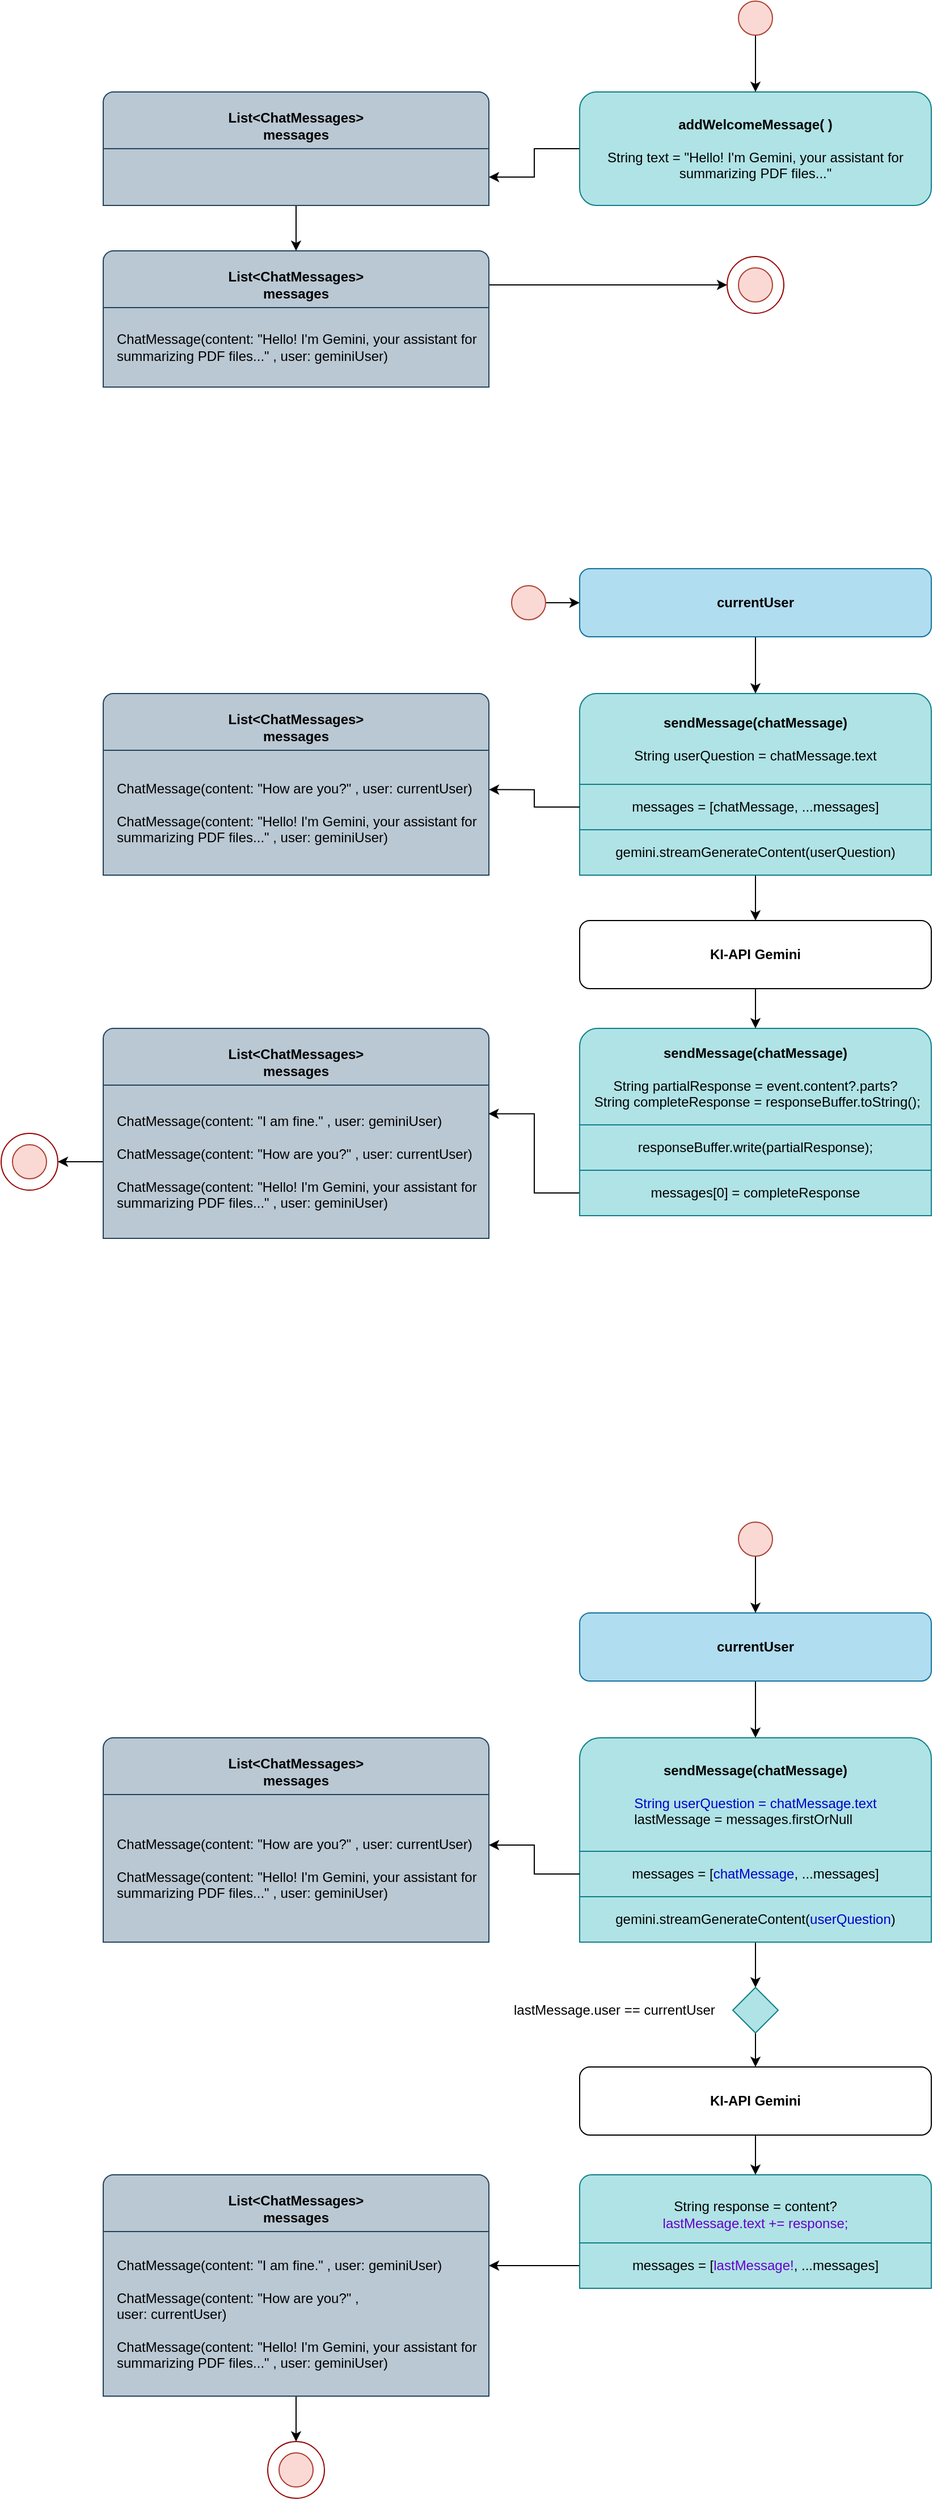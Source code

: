 <mxfile version="26.0.4">
  <diagram name="Page-1" id="2YBvvXClWsGukQMizWep">
    <mxGraphModel dx="2284" dy="756" grid="1" gridSize="10" guides="1" tooltips="1" connect="1" arrows="1" fold="1" page="1" pageScale="1" pageWidth="850" pageHeight="1100" math="0" shadow="0">
      <root>
        <mxCell id="0" />
        <mxCell id="1" parent="0" />
        <mxCell id="sqtUy3tX6Bb1NeOxKFOT-2" value="&lt;b&gt;List&amp;lt;ChatMessages&amp;gt;&lt;/b&gt;&lt;div&gt;&lt;b&gt;messages&lt;/b&gt;&lt;/div&gt;" style="rounded=1;whiteSpace=wrap;html=1;fillColor=#bac8d3;strokeColor=#23445d;" parent="1" vertex="1">
          <mxGeometry x="50" y="120" width="340" height="60" as="geometry" />
        </mxCell>
        <mxCell id="sqtUy3tX6Bb1NeOxKFOT-12" style="edgeStyle=orthogonalEdgeStyle;rounded=0;orthogonalLoop=1;jettySize=auto;html=1;" parent="1" source="sqtUy3tX6Bb1NeOxKFOT-3" target="sqtUy3tX6Bb1NeOxKFOT-10" edge="1">
          <mxGeometry relative="1" as="geometry" />
        </mxCell>
        <mxCell id="sqtUy3tX6Bb1NeOxKFOT-3" value="" style="rounded=0;whiteSpace=wrap;html=1;fillColor=#bac8d3;strokeColor=#23445d;" parent="1" vertex="1">
          <mxGeometry x="50" y="170" width="340" height="50" as="geometry" />
        </mxCell>
        <mxCell id="sqtUy3tX6Bb1NeOxKFOT-9" style="edgeStyle=orthogonalEdgeStyle;rounded=0;orthogonalLoop=1;jettySize=auto;html=1;entryX=1;entryY=0.5;entryDx=0;entryDy=0;" parent="1" source="sqtUy3tX6Bb1NeOxKFOT-4" target="sqtUy3tX6Bb1NeOxKFOT-3" edge="1">
          <mxGeometry relative="1" as="geometry" />
        </mxCell>
        <mxCell id="sqtUy3tX6Bb1NeOxKFOT-4" value="&lt;div&gt;&lt;b&gt;addWelcomeMessage( )&lt;/b&gt;&lt;/div&gt;&lt;div&gt;&lt;b&gt;&lt;br&gt;&lt;/b&gt;&lt;/div&gt;&lt;div style=&quot;&quot;&gt;String text =&amp;nbsp;&lt;span style=&quot;background-color: transparent; color: light-dark(rgb(0, 0, 0), rgb(255, 255, 255));&quot;&gt;&quot;Hello! I&#39;m Gemini, your assistant for summarizing PDF files...&quot;&lt;/span&gt;&lt;/div&gt;" style="rounded=1;whiteSpace=wrap;html=1;fillColor=#b0e3e6;strokeColor=#0e8088;" parent="1" vertex="1">
          <mxGeometry x="470" y="120" width="310" height="100" as="geometry" />
        </mxCell>
        <mxCell id="sqtUy3tX6Bb1NeOxKFOT-7" style="edgeStyle=orthogonalEdgeStyle;rounded=0;orthogonalLoop=1;jettySize=auto;html=1;entryX=0.5;entryY=0;entryDx=0;entryDy=0;" parent="1" source="sqtUy3tX6Bb1NeOxKFOT-6" target="sqtUy3tX6Bb1NeOxKFOT-4" edge="1">
          <mxGeometry relative="1" as="geometry" />
        </mxCell>
        <mxCell id="sqtUy3tX6Bb1NeOxKFOT-6" value="" style="ellipse;whiteSpace=wrap;html=1;aspect=fixed;fillColor=#fad9d5;strokeColor=#ae4132;" parent="1" vertex="1">
          <mxGeometry x="610" y="40" width="30" height="30" as="geometry" />
        </mxCell>
        <mxCell id="sqtUy3tX6Bb1NeOxKFOT-77" style="edgeStyle=orthogonalEdgeStyle;rounded=0;orthogonalLoop=1;jettySize=auto;html=1;" parent="1" source="sqtUy3tX6Bb1NeOxKFOT-10" target="sqtUy3tX6Bb1NeOxKFOT-73" edge="1">
          <mxGeometry relative="1" as="geometry" />
        </mxCell>
        <mxCell id="sqtUy3tX6Bb1NeOxKFOT-10" value="&lt;b&gt;List&amp;lt;ChatMessages&amp;gt;&lt;/b&gt;&lt;div&gt;&lt;b&gt;messages&lt;/b&gt;&lt;/div&gt;" style="rounded=1;whiteSpace=wrap;html=1;fillColor=#bac8d3;strokeColor=#23445d;" parent="1" vertex="1">
          <mxGeometry x="50" y="260" width="340" height="60" as="geometry" />
        </mxCell>
        <mxCell id="sqtUy3tX6Bb1NeOxKFOT-11" value="ChatMessage(content: &quot;Hello! I&#39;m Gemini, your assistant for summarizing PDF files...&quot; , user: geminiUser)" style="rounded=0;whiteSpace=wrap;html=1;fillColor=#bac8d3;strokeColor=#23445d;align=left;spacingLeft=10;spacingRight=10;" parent="1" vertex="1">
          <mxGeometry x="50" y="310" width="340" height="70" as="geometry" />
        </mxCell>
        <mxCell id="sqtUy3tX6Bb1NeOxKFOT-72" value="" style="ellipse;whiteSpace=wrap;html=1;aspect=fixed;fillColor=#fad9d5;strokeColor=#ae4132;" parent="1" vertex="1">
          <mxGeometry x="610" y="275" width="30" height="30" as="geometry" />
        </mxCell>
        <mxCell id="sqtUy3tX6Bb1NeOxKFOT-73" value="" style="ellipse;whiteSpace=wrap;html=1;aspect=fixed;fillColor=none;strokeColor=#990000;" parent="1" vertex="1">
          <mxGeometry x="600" y="265" width="50" height="50" as="geometry" />
        </mxCell>
        <mxCell id="aUTt_VUyVBzmJmMFJV63-31" value="" style="ellipse;whiteSpace=wrap;html=1;aspect=fixed;fillColor=#fad9d5;strokeColor=#ae4132;" vertex="1" parent="1">
          <mxGeometry x="-30" y="1047.5" width="30" height="30" as="geometry" />
        </mxCell>
        <mxCell id="aUTt_VUyVBzmJmMFJV63-32" value="" style="ellipse;whiteSpace=wrap;html=1;aspect=fixed;fillColor=none;strokeColor=#990000;" vertex="1" parent="1">
          <mxGeometry x="-40" y="1037.5" width="50" height="50" as="geometry" />
        </mxCell>
        <mxCell id="aUTt_VUyVBzmJmMFJV63-33" style="edgeStyle=orthogonalEdgeStyle;rounded=0;orthogonalLoop=1;jettySize=auto;html=1;entryX=0.5;entryY=0;entryDx=0;entryDy=0;" edge="1" parent="1" source="aUTt_VUyVBzmJmMFJV63-34" target="aUTt_VUyVBzmJmMFJV63-37">
          <mxGeometry relative="1" as="geometry" />
        </mxCell>
        <mxCell id="aUTt_VUyVBzmJmMFJV63-34" value="&lt;div&gt;&lt;b&gt;currentUser&lt;/b&gt;&lt;/div&gt;" style="rounded=1;whiteSpace=wrap;html=1;fillColor=#b1ddf0;strokeColor=#10739e;" vertex="1" parent="1">
          <mxGeometry x="470" y="540" width="310" height="60" as="geometry" />
        </mxCell>
        <mxCell id="aUTt_VUyVBzmJmMFJV63-37" value="&lt;div&gt;&lt;b&gt;sendMessage(chatMessage)&lt;br&gt;&lt;/b&gt;&lt;br&gt;&lt;div style=&quot;&quot;&gt;&lt;span style=&quot;background-color: transparent;&quot;&gt;&lt;font style=&quot;color: rgb(0, 0, 0);&quot;&gt;String userQuestion = chatMessage.text&lt;/font&gt;&lt;/span&gt;&lt;/div&gt;&lt;/div&gt;" style="rounded=1;whiteSpace=wrap;html=1;fillColor=#b0e3e6;strokeColor=#0e8088;spacingBottom=20;" vertex="1" parent="1">
          <mxGeometry x="470" y="650" width="310" height="100" as="geometry" />
        </mxCell>
        <mxCell id="aUTt_VUyVBzmJmMFJV63-107" style="edgeStyle=orthogonalEdgeStyle;rounded=0;orthogonalLoop=1;jettySize=auto;html=1;" edge="1" parent="1" source="aUTt_VUyVBzmJmMFJV63-39" target="aUTt_VUyVBzmJmMFJV63-46">
          <mxGeometry relative="1" as="geometry" />
        </mxCell>
        <mxCell id="aUTt_VUyVBzmJmMFJV63-39" value="gemini.streamGenerateContent(&lt;font style=&quot;color: rgb(0, 0, 0);&quot;&gt;userQuestion&lt;/font&gt;)" style="rounded=0;whiteSpace=wrap;html=1;fillColor=#b0e3e6;strokeColor=#0e8088;" vertex="1" parent="1">
          <mxGeometry x="470" y="770" width="310" height="40" as="geometry" />
        </mxCell>
        <mxCell id="aUTt_VUyVBzmJmMFJV63-40" value="&lt;b&gt;List&amp;lt;ChatMessages&amp;gt;&lt;/b&gt;&lt;div&gt;&lt;b&gt;messages&lt;/b&gt;&lt;/div&gt;" style="rounded=1;whiteSpace=wrap;html=1;fillColor=#bac8d3;strokeColor=#23445d;" vertex="1" parent="1">
          <mxGeometry x="50" y="945" width="340" height="60" as="geometry" />
        </mxCell>
        <mxCell id="aUTt_VUyVBzmJmMFJV63-114" style="edgeStyle=orthogonalEdgeStyle;rounded=0;orthogonalLoop=1;jettySize=auto;html=1;entryX=1;entryY=0.5;entryDx=0;entryDy=0;" edge="1" parent="1" source="aUTt_VUyVBzmJmMFJV63-42" target="aUTt_VUyVBzmJmMFJV63-32">
          <mxGeometry relative="1" as="geometry" />
        </mxCell>
        <mxCell id="aUTt_VUyVBzmJmMFJV63-42" value="&lt;div&gt;&lt;span style=&quot;background-color: transparent; color: light-dark(rgb(0, 0, 0), rgb(255, 255, 255));&quot;&gt;ChatMessage(content: &quot;I am fine.&quot; , user: geminiUser)&lt;/span&gt;&lt;/div&gt;&lt;div&gt;&lt;br&gt;&lt;/div&gt;ChatMessage(content: &quot;How are you?&quot; , user: currentUser)&lt;div&gt;&lt;br&gt;&lt;/div&gt;&lt;div&gt;ChatMessage(content: &quot;Hello! I&#39;m Gemini, your assistant for summarizing PDF files...&quot; , user: geminiUser)&lt;/div&gt;" style="rounded=0;whiteSpace=wrap;html=1;fillColor=#bac8d3;strokeColor=#23445d;align=left;spacingLeft=10;spacingRight=10;" vertex="1" parent="1">
          <mxGeometry x="50" y="995" width="340" height="135" as="geometry" />
        </mxCell>
        <mxCell id="aUTt_VUyVBzmJmMFJV63-44" value="&lt;b&gt;sendMessage(chatMessage)&lt;/b&gt;&lt;div&gt;&lt;b&gt;&lt;br&gt;&lt;/b&gt;&lt;div&gt;&lt;font&gt;&lt;font style=&quot;color: rgb(0, 0, 0);&quot;&gt;String partialResponse = event.content?.parts?&lt;/font&gt;&lt;/font&gt;&lt;/div&gt;&lt;div&gt;&lt;font&gt;&lt;font&gt;&lt;font style=&quot;color: rgb(0, 0, 0);&quot;&gt;&amp;nbsp;String completeResponse = responseBuffer.toString();&lt;/font&gt;&lt;/font&gt;&lt;/font&gt;&lt;/div&gt;&lt;/div&gt;" style="rounded=1;whiteSpace=wrap;html=1;fillColor=#b0e3e6;strokeColor=#0e8088;spacingBottom=20;" vertex="1" parent="1">
          <mxGeometry x="470" y="945" width="310" height="105" as="geometry" />
        </mxCell>
        <mxCell id="aUTt_VUyVBzmJmMFJV63-45" style="edgeStyle=orthogonalEdgeStyle;rounded=0;orthogonalLoop=1;jettySize=auto;html=1;" edge="1" parent="1" source="aUTt_VUyVBzmJmMFJV63-46" target="aUTt_VUyVBzmJmMFJV63-44">
          <mxGeometry relative="1" as="geometry" />
        </mxCell>
        <mxCell id="aUTt_VUyVBzmJmMFJV63-46" value="KI-API Gemini" style="rounded=1;whiteSpace=wrap;html=1;fontStyle=1" vertex="1" parent="1">
          <mxGeometry x="470" y="850" width="310" height="60" as="geometry" />
        </mxCell>
        <mxCell id="aUTt_VUyVBzmJmMFJV63-113" style="edgeStyle=orthogonalEdgeStyle;rounded=0;orthogonalLoop=1;jettySize=auto;html=1;" edge="1" parent="1" source="aUTt_VUyVBzmJmMFJV63-49" target="aUTt_VUyVBzmJmMFJV63-34">
          <mxGeometry relative="1" as="geometry" />
        </mxCell>
        <mxCell id="aUTt_VUyVBzmJmMFJV63-49" value="" style="ellipse;whiteSpace=wrap;html=1;aspect=fixed;fillColor=#fad9d5;strokeColor=#ae4132;" vertex="1" parent="1">
          <mxGeometry x="410" y="555" width="30" height="30" as="geometry" />
        </mxCell>
        <mxCell id="aUTt_VUyVBzmJmMFJV63-51" value="&lt;div style=&quot;text-align: left;&quot;&gt;&lt;span style=&quot;background-color: transparent;&quot;&gt;messages = [&lt;font style=&quot;color: rgb(0, 0, 0);&quot;&gt;chatMessage&lt;/font&gt;, ...messages]&lt;/span&gt;&lt;/div&gt;" style="rounded=0;whiteSpace=wrap;html=1;fillColor=#b0e3e6;strokeColor=#0e8088;" vertex="1" parent="1">
          <mxGeometry x="470" y="730" width="310" height="40" as="geometry" />
        </mxCell>
        <mxCell id="aUTt_VUyVBzmJmMFJV63-112" style="edgeStyle=orthogonalEdgeStyle;rounded=0;orthogonalLoop=1;jettySize=auto;html=1;entryX=0.999;entryY=0.187;entryDx=0;entryDy=0;entryPerimeter=0;" edge="1" parent="1" source="aUTt_VUyVBzmJmMFJV63-53" target="aUTt_VUyVBzmJmMFJV63-42">
          <mxGeometry relative="1" as="geometry" />
        </mxCell>
        <mxCell id="aUTt_VUyVBzmJmMFJV63-53" value="&lt;div style=&quot;text-align: left;&quot;&gt;&lt;font style=&quot;&quot;&gt;&lt;span style=&quot;background-color: transparent;&quot;&gt;messages[0] =&amp;nbsp;&lt;/span&gt;&lt;span style=&quot;background-color: transparent; text-align: center;&quot;&gt;completeResponse&lt;/span&gt;&lt;/font&gt;&lt;/div&gt;" style="rounded=0;whiteSpace=wrap;html=1;fillColor=#b0e3e6;strokeColor=#0e8088;fontColor=#000000;" vertex="1" parent="1">
          <mxGeometry x="470" y="1070" width="310" height="40" as="geometry" />
        </mxCell>
        <mxCell id="aUTt_VUyVBzmJmMFJV63-58" value="&lt;b&gt;List&amp;lt;ChatMessages&amp;gt;&lt;/b&gt;&lt;div&gt;&lt;b&gt;messages&lt;/b&gt;&lt;/div&gt;" style="rounded=1;whiteSpace=wrap;html=1;fillColor=#bac8d3;strokeColor=#23445d;" vertex="1" parent="1">
          <mxGeometry x="50" y="650" width="340" height="60" as="geometry" />
        </mxCell>
        <mxCell id="aUTt_VUyVBzmJmMFJV63-59" value="&lt;div&gt;&lt;span style=&quot;background-color: transparent; color: light-dark(rgb(0, 0, 0), rgb(255, 255, 255));&quot;&gt;ChatMessage(content: &quot;How are you?&quot; ,&amp;nbsp;&lt;/span&gt;&lt;span style=&quot;background-color: transparent; color: light-dark(rgb(0, 0, 0), rgb(255, 255, 255));&quot;&gt;user: currentUser)&lt;/span&gt;&lt;/div&gt;&lt;div&gt;&lt;br&gt;&lt;/div&gt;&lt;div&gt;ChatMessage(content: &quot;Hello! I&#39;m Gemini, your assistant for summarizing PDF files...&quot; , user: geminiUser)&lt;/div&gt;" style="rounded=0;whiteSpace=wrap;html=1;fillColor=#bac8d3;strokeColor=#23445d;align=left;spacingLeft=10;spacingRight=10;" vertex="1" parent="1">
          <mxGeometry x="50" y="700" width="340" height="110" as="geometry" />
        </mxCell>
        <mxCell id="aUTt_VUyVBzmJmMFJV63-82" style="edgeStyle=orthogonalEdgeStyle;rounded=0;orthogonalLoop=1;jettySize=auto;html=1;entryX=1;entryY=0.315;entryDx=0;entryDy=0;entryPerimeter=0;" edge="1" parent="1" source="aUTt_VUyVBzmJmMFJV63-51" target="aUTt_VUyVBzmJmMFJV63-59">
          <mxGeometry relative="1" as="geometry" />
        </mxCell>
        <mxCell id="aUTt_VUyVBzmJmMFJV63-83" value="" style="ellipse;whiteSpace=wrap;html=1;aspect=fixed;fillColor=#fad9d5;strokeColor=#ae4132;" vertex="1" parent="1">
          <mxGeometry x="205" y="2200" width="30" height="30" as="geometry" />
        </mxCell>
        <mxCell id="aUTt_VUyVBzmJmMFJV63-84" value="" style="ellipse;whiteSpace=wrap;html=1;aspect=fixed;fillColor=none;strokeColor=#990000;" vertex="1" parent="1">
          <mxGeometry x="195" y="2190" width="50" height="50" as="geometry" />
        </mxCell>
        <mxCell id="aUTt_VUyVBzmJmMFJV63-85" style="edgeStyle=orthogonalEdgeStyle;rounded=0;orthogonalLoop=1;jettySize=auto;html=1;entryX=0.5;entryY=0;entryDx=0;entryDy=0;" edge="1" parent="1" source="aUTt_VUyVBzmJmMFJV63-86" target="aUTt_VUyVBzmJmMFJV63-87">
          <mxGeometry relative="1" as="geometry" />
        </mxCell>
        <mxCell id="aUTt_VUyVBzmJmMFJV63-86" value="&lt;div&gt;&lt;b&gt;currentUser&lt;/b&gt;&lt;/div&gt;" style="rounded=1;whiteSpace=wrap;html=1;fillColor=#b1ddf0;strokeColor=#10739e;" vertex="1" parent="1">
          <mxGeometry x="470" y="1460" width="310" height="60" as="geometry" />
        </mxCell>
        <mxCell id="aUTt_VUyVBzmJmMFJV63-87" value="&lt;div&gt;&lt;b&gt;sendMessage(chatMessage)&lt;br&gt;&lt;/b&gt;&lt;br&gt;&lt;div style=&quot;text-align: left;&quot;&gt;&lt;span style=&quot;background-color: transparent;&quot;&gt;&lt;font style=&quot;color: rgb(0, 0, 204);&quot;&gt;String userQuestion = chatMessage.text&lt;/font&gt;&lt;/span&gt;&lt;/div&gt;&lt;/div&gt;&lt;div style=&quot;text-align: left;&quot;&gt;&lt;span style=&quot;background-color: transparent;&quot;&gt;lastMessage = messages.firstOrNull&lt;/span&gt;&lt;/div&gt;" style="rounded=1;whiteSpace=wrap;html=1;fillColor=#b0e3e6;strokeColor=#0e8088;spacingBottom=20;" vertex="1" parent="1">
          <mxGeometry x="470" y="1570" width="310" height="120" as="geometry" />
        </mxCell>
        <mxCell id="aUTt_VUyVBzmJmMFJV63-88" style="edgeStyle=orthogonalEdgeStyle;rounded=0;orthogonalLoop=1;jettySize=auto;html=1;entryX=0.5;entryY=0;entryDx=0;entryDy=0;" edge="1" parent="1" source="aUTt_VUyVBzmJmMFJV63-89" target="aUTt_VUyVBzmJmMFJV63-105">
          <mxGeometry relative="1" as="geometry" />
        </mxCell>
        <mxCell id="aUTt_VUyVBzmJmMFJV63-89" value="gemini.streamGenerateContent(&lt;font style=&quot;color: rgb(0, 0, 204);&quot;&gt;userQuestion&lt;/font&gt;)" style="rounded=0;whiteSpace=wrap;html=1;fillColor=#b0e3e6;strokeColor=#0e8088;" vertex="1" parent="1">
          <mxGeometry x="470" y="1710" width="310" height="40" as="geometry" />
        </mxCell>
        <mxCell id="aUTt_VUyVBzmJmMFJV63-90" value="&lt;b&gt;List&amp;lt;ChatMessages&amp;gt;&lt;/b&gt;&lt;div&gt;&lt;b&gt;messages&lt;/b&gt;&lt;/div&gt;" style="rounded=1;whiteSpace=wrap;html=1;fillColor=#bac8d3;strokeColor=#23445d;" vertex="1" parent="1">
          <mxGeometry x="50" y="1955" width="340" height="60" as="geometry" />
        </mxCell>
        <mxCell id="aUTt_VUyVBzmJmMFJV63-91" style="edgeStyle=orthogonalEdgeStyle;rounded=0;orthogonalLoop=1;jettySize=auto;html=1;entryX=0.5;entryY=0;entryDx=0;entryDy=0;" edge="1" parent="1" source="aUTt_VUyVBzmJmMFJV63-92" target="aUTt_VUyVBzmJmMFJV63-84">
          <mxGeometry relative="1" as="geometry" />
        </mxCell>
        <mxCell id="aUTt_VUyVBzmJmMFJV63-92" value="&lt;div&gt;&lt;span style=&quot;background-color: transparent; color: light-dark(rgb(0, 0, 0), rgb(255, 255, 255));&quot;&gt;ChatMessage(content: &quot;I am fine.&quot; , user: geminiUser)&lt;/span&gt;&lt;/div&gt;&lt;div&gt;&lt;br&gt;&lt;/div&gt;ChatMessage(content: &quot;How are you?&quot; ,&lt;br&gt;user: currentUser)&lt;div&gt;&lt;br&gt;&lt;/div&gt;&lt;div&gt;ChatMessage(content: &quot;Hello! I&#39;m Gemini, your assistant for summarizing PDF files...&quot; , user: geminiUser)&lt;/div&gt;" style="rounded=0;whiteSpace=wrap;html=1;fillColor=#bac8d3;strokeColor=#23445d;align=left;spacingLeft=10;spacingRight=10;" vertex="1" parent="1">
          <mxGeometry x="50" y="2005" width="340" height="145" as="geometry" />
        </mxCell>
        <mxCell id="aUTt_VUyVBzmJmMFJV63-93" value="&lt;div&gt;&lt;span style=&quot;background-color: transparent; color: light-dark(rgb(0, 0, 0), rgb(255, 255, 255));&quot;&gt;lastMessage.user == currentUser&lt;/span&gt;&lt;/div&gt;" style="text;html=1;align=left;verticalAlign=middle;resizable=0;points=[];autosize=1;strokeColor=none;fillColor=none;" vertex="1" parent="1">
          <mxGeometry x="410" y="1795" width="200" height="30" as="geometry" />
        </mxCell>
        <mxCell id="aUTt_VUyVBzmJmMFJV63-94" value="String response = content?&lt;div&gt;&lt;font style=&quot;color: rgb(102, 0, 204);&quot;&gt;&lt;font style=&quot;color: rgb(102, 0, 204);&quot;&gt;lastMessage&lt;/font&gt;.text += response;&lt;/font&gt;&lt;/div&gt;" style="rounded=1;whiteSpace=wrap;html=1;fillColor=#b0e3e6;strokeColor=#0e8088;" vertex="1" parent="1">
          <mxGeometry x="470" y="1955" width="310" height="70" as="geometry" />
        </mxCell>
        <mxCell id="aUTt_VUyVBzmJmMFJV63-95" style="edgeStyle=orthogonalEdgeStyle;rounded=0;orthogonalLoop=1;jettySize=auto;html=1;" edge="1" parent="1" source="aUTt_VUyVBzmJmMFJV63-96" target="aUTt_VUyVBzmJmMFJV63-94">
          <mxGeometry relative="1" as="geometry" />
        </mxCell>
        <mxCell id="aUTt_VUyVBzmJmMFJV63-96" value="KI-API Gemini" style="rounded=1;whiteSpace=wrap;html=1;fontStyle=1" vertex="1" parent="1">
          <mxGeometry x="470" y="1860" width="310" height="60" as="geometry" />
        </mxCell>
        <mxCell id="aUTt_VUyVBzmJmMFJV63-97" style="edgeStyle=orthogonalEdgeStyle;rounded=0;orthogonalLoop=1;jettySize=auto;html=1;entryX=0.5;entryY=0;entryDx=0;entryDy=0;" edge="1" parent="1" source="aUTt_VUyVBzmJmMFJV63-98">
          <mxGeometry relative="1" as="geometry">
            <mxPoint x="625" y="1460" as="targetPoint" />
          </mxGeometry>
        </mxCell>
        <mxCell id="aUTt_VUyVBzmJmMFJV63-98" value="" style="ellipse;whiteSpace=wrap;html=1;aspect=fixed;fillColor=#fad9d5;strokeColor=#ae4132;" vertex="1" parent="1">
          <mxGeometry x="610" y="1380" width="30" height="30" as="geometry" />
        </mxCell>
        <mxCell id="aUTt_VUyVBzmJmMFJV63-99" value="&lt;div style=&quot;text-align: left;&quot;&gt;&lt;span style=&quot;background-color: transparent;&quot;&gt;messages = [&lt;font style=&quot;color: rgb(0, 0, 204);&quot;&gt;chatMessage&lt;/font&gt;, ...messages]&lt;/span&gt;&lt;/div&gt;" style="rounded=0;whiteSpace=wrap;html=1;fillColor=#b0e3e6;strokeColor=#0e8088;" vertex="1" parent="1">
          <mxGeometry x="470" y="1670" width="310" height="40" as="geometry" />
        </mxCell>
        <mxCell id="aUTt_VUyVBzmJmMFJV63-100" style="edgeStyle=orthogonalEdgeStyle;rounded=0;orthogonalLoop=1;jettySize=auto;html=1;exitX=0;exitY=0.5;exitDx=0;exitDy=0;" edge="1" parent="1" source="aUTt_VUyVBzmJmMFJV63-101">
          <mxGeometry relative="1" as="geometry">
            <mxPoint x="390" y="2035" as="targetPoint" />
          </mxGeometry>
        </mxCell>
        <mxCell id="aUTt_VUyVBzmJmMFJV63-101" value="&lt;div style=&quot;text-align: left;&quot;&gt;&lt;span style=&quot;background-color: transparent;&quot;&gt;messages = [&lt;/span&gt;&lt;span style=&quot;color: rgb(102, 0, 204); text-align: center;&quot;&gt;lastMessage!&lt;/span&gt;&lt;span style=&quot;background-color: transparent;&quot;&gt;, ...messages]&lt;/span&gt;&lt;/div&gt;" style="rounded=0;whiteSpace=wrap;html=1;fillColor=#b0e3e6;strokeColor=#0e8088;" vertex="1" parent="1">
          <mxGeometry x="470" y="2015" width="310" height="40" as="geometry" />
        </mxCell>
        <mxCell id="aUTt_VUyVBzmJmMFJV63-102" value="&lt;b&gt;List&amp;lt;ChatMessages&amp;gt;&lt;/b&gt;&lt;div&gt;&lt;b&gt;messages&lt;/b&gt;&lt;/div&gt;" style="rounded=1;whiteSpace=wrap;html=1;fillColor=#bac8d3;strokeColor=#23445d;" vertex="1" parent="1">
          <mxGeometry x="50" y="1570" width="340" height="60" as="geometry" />
        </mxCell>
        <mxCell id="aUTt_VUyVBzmJmMFJV63-103" value="&lt;div&gt;&lt;span style=&quot;background-color: transparent; color: light-dark(rgb(0, 0, 0), rgb(255, 255, 255));&quot;&gt;ChatMessage(content: &quot;How are you?&quot; ,&amp;nbsp;&lt;/span&gt;&lt;span style=&quot;background-color: transparent; color: light-dark(rgb(0, 0, 0), rgb(255, 255, 255));&quot;&gt;user: currentUser)&lt;/span&gt;&lt;/div&gt;&lt;div&gt;&lt;br&gt;&lt;/div&gt;&lt;div&gt;ChatMessage(content: &quot;Hello! I&#39;m Gemini, your assistant for summarizing PDF files...&quot; , user: geminiUser)&lt;/div&gt;" style="rounded=0;whiteSpace=wrap;html=1;fillColor=#bac8d3;strokeColor=#23445d;align=left;spacingLeft=10;spacingRight=10;" vertex="1" parent="1">
          <mxGeometry x="50" y="1620" width="340" height="130" as="geometry" />
        </mxCell>
        <mxCell id="aUTt_VUyVBzmJmMFJV63-104" style="edgeStyle=orthogonalEdgeStyle;rounded=0;orthogonalLoop=1;jettySize=auto;html=1;entryX=0.5;entryY=0;entryDx=0;entryDy=0;" edge="1" parent="1" source="aUTt_VUyVBzmJmMFJV63-105" target="aUTt_VUyVBzmJmMFJV63-96">
          <mxGeometry relative="1" as="geometry" />
        </mxCell>
        <mxCell id="aUTt_VUyVBzmJmMFJV63-105" value="" style="rhombus;whiteSpace=wrap;html=1;fillColor=#b0e3e6;strokeColor=#0e8088;" vertex="1" parent="1">
          <mxGeometry x="605" y="1790" width="40" height="40" as="geometry" />
        </mxCell>
        <mxCell id="aUTt_VUyVBzmJmMFJV63-106" style="edgeStyle=orthogonalEdgeStyle;rounded=0;orthogonalLoop=1;jettySize=auto;html=1;entryX=1;entryY=0.342;entryDx=0;entryDy=0;entryPerimeter=0;" edge="1" parent="1" source="aUTt_VUyVBzmJmMFJV63-99" target="aUTt_VUyVBzmJmMFJV63-103">
          <mxGeometry relative="1" as="geometry" />
        </mxCell>
        <mxCell id="aUTt_VUyVBzmJmMFJV63-108" value="&lt;div style=&quot;text-align: left;&quot;&gt;&lt;font style=&quot;color: rgb(0, 0, 0);&quot;&gt;responseBuffer.write(&lt;font&gt;partialResponse&lt;/font&gt;);&lt;/font&gt;&lt;/div&gt;" style="rounded=0;whiteSpace=wrap;html=1;fillColor=#b0e3e6;strokeColor=#0e8088;" vertex="1" parent="1">
          <mxGeometry x="470" y="1030" width="310" height="40" as="geometry" />
        </mxCell>
      </root>
    </mxGraphModel>
  </diagram>
</mxfile>
